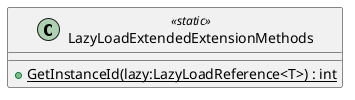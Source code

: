 @startuml
class LazyLoadExtendedExtensionMethods <<static>> {
    + {static} GetInstanceId(lazy:LazyLoadReference<T>) : int
}
@enduml
